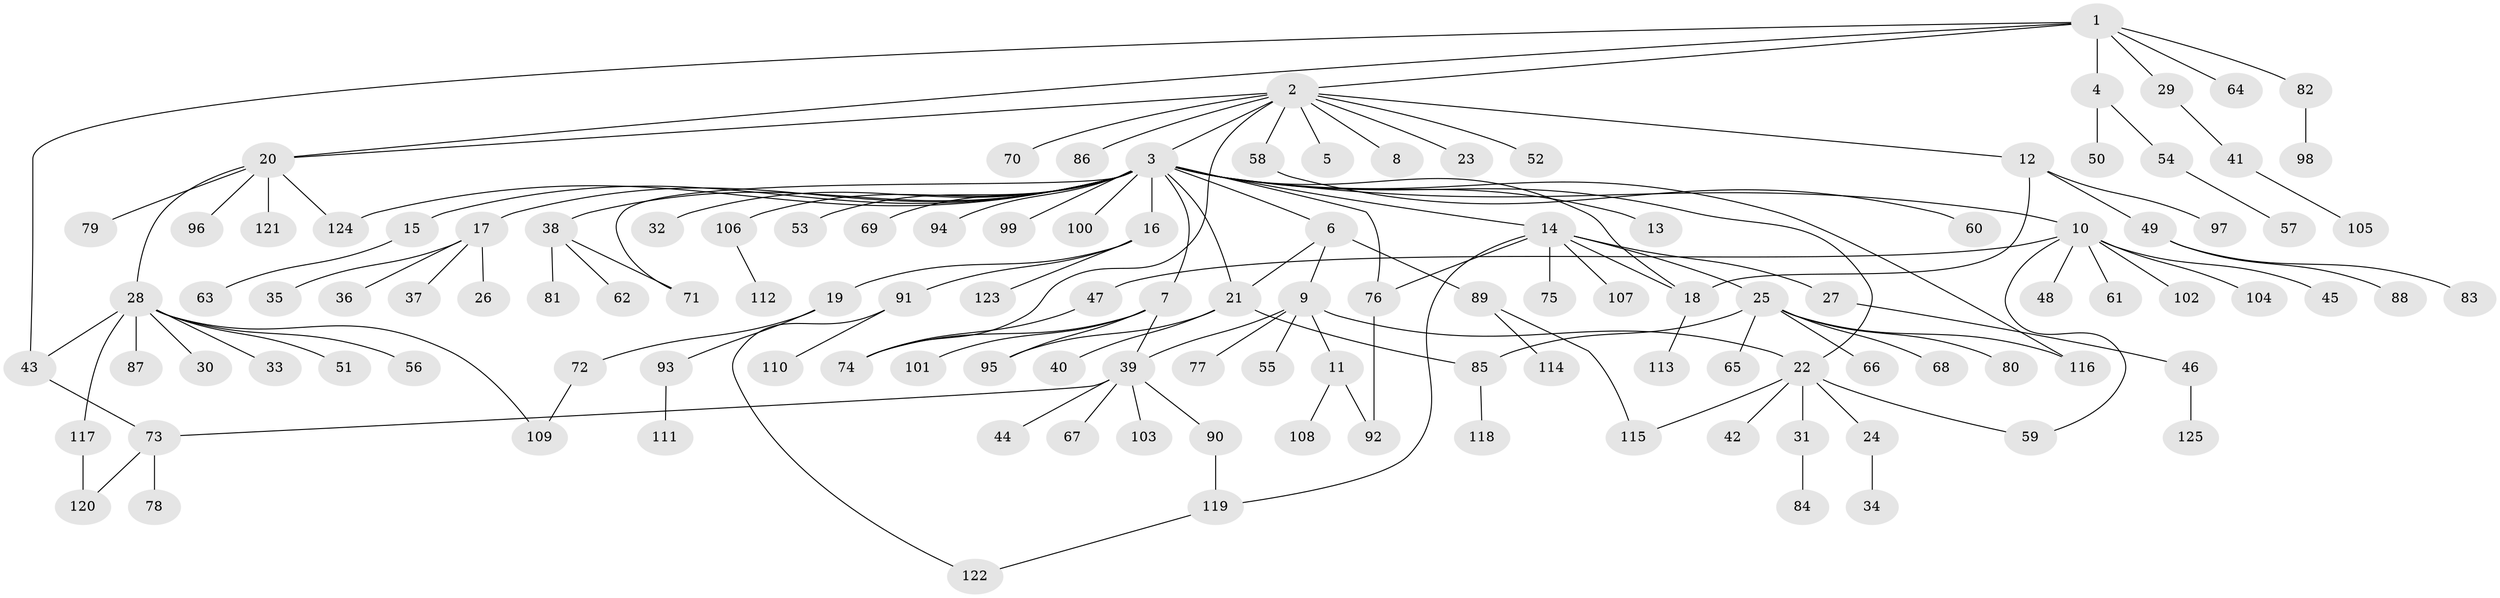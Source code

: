 // coarse degree distribution, {8: 0.03225806451612903, 11: 0.010752688172043012, 24: 0.010752688172043012, 1: 0.5698924731182796, 4: 0.021505376344086023, 7: 0.03225806451612903, 3: 0.11827956989247312, 9: 0.010752688172043012, 5: 0.010752688172043012, 6: 0.021505376344086023, 2: 0.16129032258064516}
// Generated by graph-tools (version 1.1) at 2025/41/03/06/25 10:41:47]
// undirected, 125 vertices, 147 edges
graph export_dot {
graph [start="1"]
  node [color=gray90,style=filled];
  1;
  2;
  3;
  4;
  5;
  6;
  7;
  8;
  9;
  10;
  11;
  12;
  13;
  14;
  15;
  16;
  17;
  18;
  19;
  20;
  21;
  22;
  23;
  24;
  25;
  26;
  27;
  28;
  29;
  30;
  31;
  32;
  33;
  34;
  35;
  36;
  37;
  38;
  39;
  40;
  41;
  42;
  43;
  44;
  45;
  46;
  47;
  48;
  49;
  50;
  51;
  52;
  53;
  54;
  55;
  56;
  57;
  58;
  59;
  60;
  61;
  62;
  63;
  64;
  65;
  66;
  67;
  68;
  69;
  70;
  71;
  72;
  73;
  74;
  75;
  76;
  77;
  78;
  79;
  80;
  81;
  82;
  83;
  84;
  85;
  86;
  87;
  88;
  89;
  90;
  91;
  92;
  93;
  94;
  95;
  96;
  97;
  98;
  99;
  100;
  101;
  102;
  103;
  104;
  105;
  106;
  107;
  108;
  109;
  110;
  111;
  112;
  113;
  114;
  115;
  116;
  117;
  118;
  119;
  120;
  121;
  122;
  123;
  124;
  125;
  1 -- 2;
  1 -- 4;
  1 -- 20;
  1 -- 29;
  1 -- 43;
  1 -- 64;
  1 -- 82;
  2 -- 3;
  2 -- 5;
  2 -- 8;
  2 -- 12;
  2 -- 20;
  2 -- 23;
  2 -- 52;
  2 -- 58;
  2 -- 70;
  2 -- 74;
  2 -- 86;
  3 -- 6;
  3 -- 7;
  3 -- 10;
  3 -- 13;
  3 -- 14;
  3 -- 15;
  3 -- 16;
  3 -- 17;
  3 -- 18;
  3 -- 21;
  3 -- 22;
  3 -- 32;
  3 -- 38;
  3 -- 53;
  3 -- 69;
  3 -- 71;
  3 -- 76;
  3 -- 94;
  3 -- 99;
  3 -- 100;
  3 -- 106;
  3 -- 116;
  3 -- 124;
  4 -- 50;
  4 -- 54;
  6 -- 9;
  6 -- 21;
  6 -- 89;
  7 -- 39;
  7 -- 74;
  7 -- 95;
  7 -- 101;
  9 -- 11;
  9 -- 22;
  9 -- 39;
  9 -- 55;
  9 -- 77;
  10 -- 45;
  10 -- 47;
  10 -- 48;
  10 -- 59;
  10 -- 61;
  10 -- 102;
  10 -- 104;
  11 -- 92;
  11 -- 108;
  12 -- 18;
  12 -- 49;
  12 -- 97;
  14 -- 18;
  14 -- 25;
  14 -- 27;
  14 -- 75;
  14 -- 76;
  14 -- 107;
  14 -- 119;
  15 -- 63;
  16 -- 19;
  16 -- 91;
  16 -- 123;
  17 -- 26;
  17 -- 35;
  17 -- 36;
  17 -- 37;
  18 -- 113;
  19 -- 72;
  19 -- 93;
  20 -- 28;
  20 -- 79;
  20 -- 96;
  20 -- 121;
  20 -- 124;
  21 -- 40;
  21 -- 85;
  21 -- 95;
  22 -- 24;
  22 -- 31;
  22 -- 42;
  22 -- 59;
  22 -- 115;
  24 -- 34;
  25 -- 65;
  25 -- 66;
  25 -- 68;
  25 -- 80;
  25 -- 85;
  25 -- 116;
  27 -- 46;
  28 -- 30;
  28 -- 33;
  28 -- 43;
  28 -- 51;
  28 -- 56;
  28 -- 87;
  28 -- 109;
  28 -- 117;
  29 -- 41;
  31 -- 84;
  38 -- 62;
  38 -- 71;
  38 -- 81;
  39 -- 44;
  39 -- 67;
  39 -- 73;
  39 -- 90;
  39 -- 103;
  41 -- 105;
  43 -- 73;
  46 -- 125;
  47 -- 74;
  49 -- 83;
  49 -- 88;
  54 -- 57;
  58 -- 60;
  72 -- 109;
  73 -- 78;
  73 -- 120;
  76 -- 92;
  82 -- 98;
  85 -- 118;
  89 -- 114;
  89 -- 115;
  90 -- 119;
  91 -- 110;
  91 -- 122;
  93 -- 111;
  106 -- 112;
  117 -- 120;
  119 -- 122;
}
